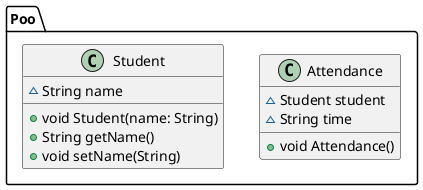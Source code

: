 @startuml
class Poo.Attendance {
   ~ Student student
   ~ String time
   + void Attendance()
}

class Poo.Student {
   ~ String name
   + void Student(name: String)
   + String getName()
   + void setName(String)
}
@enduml